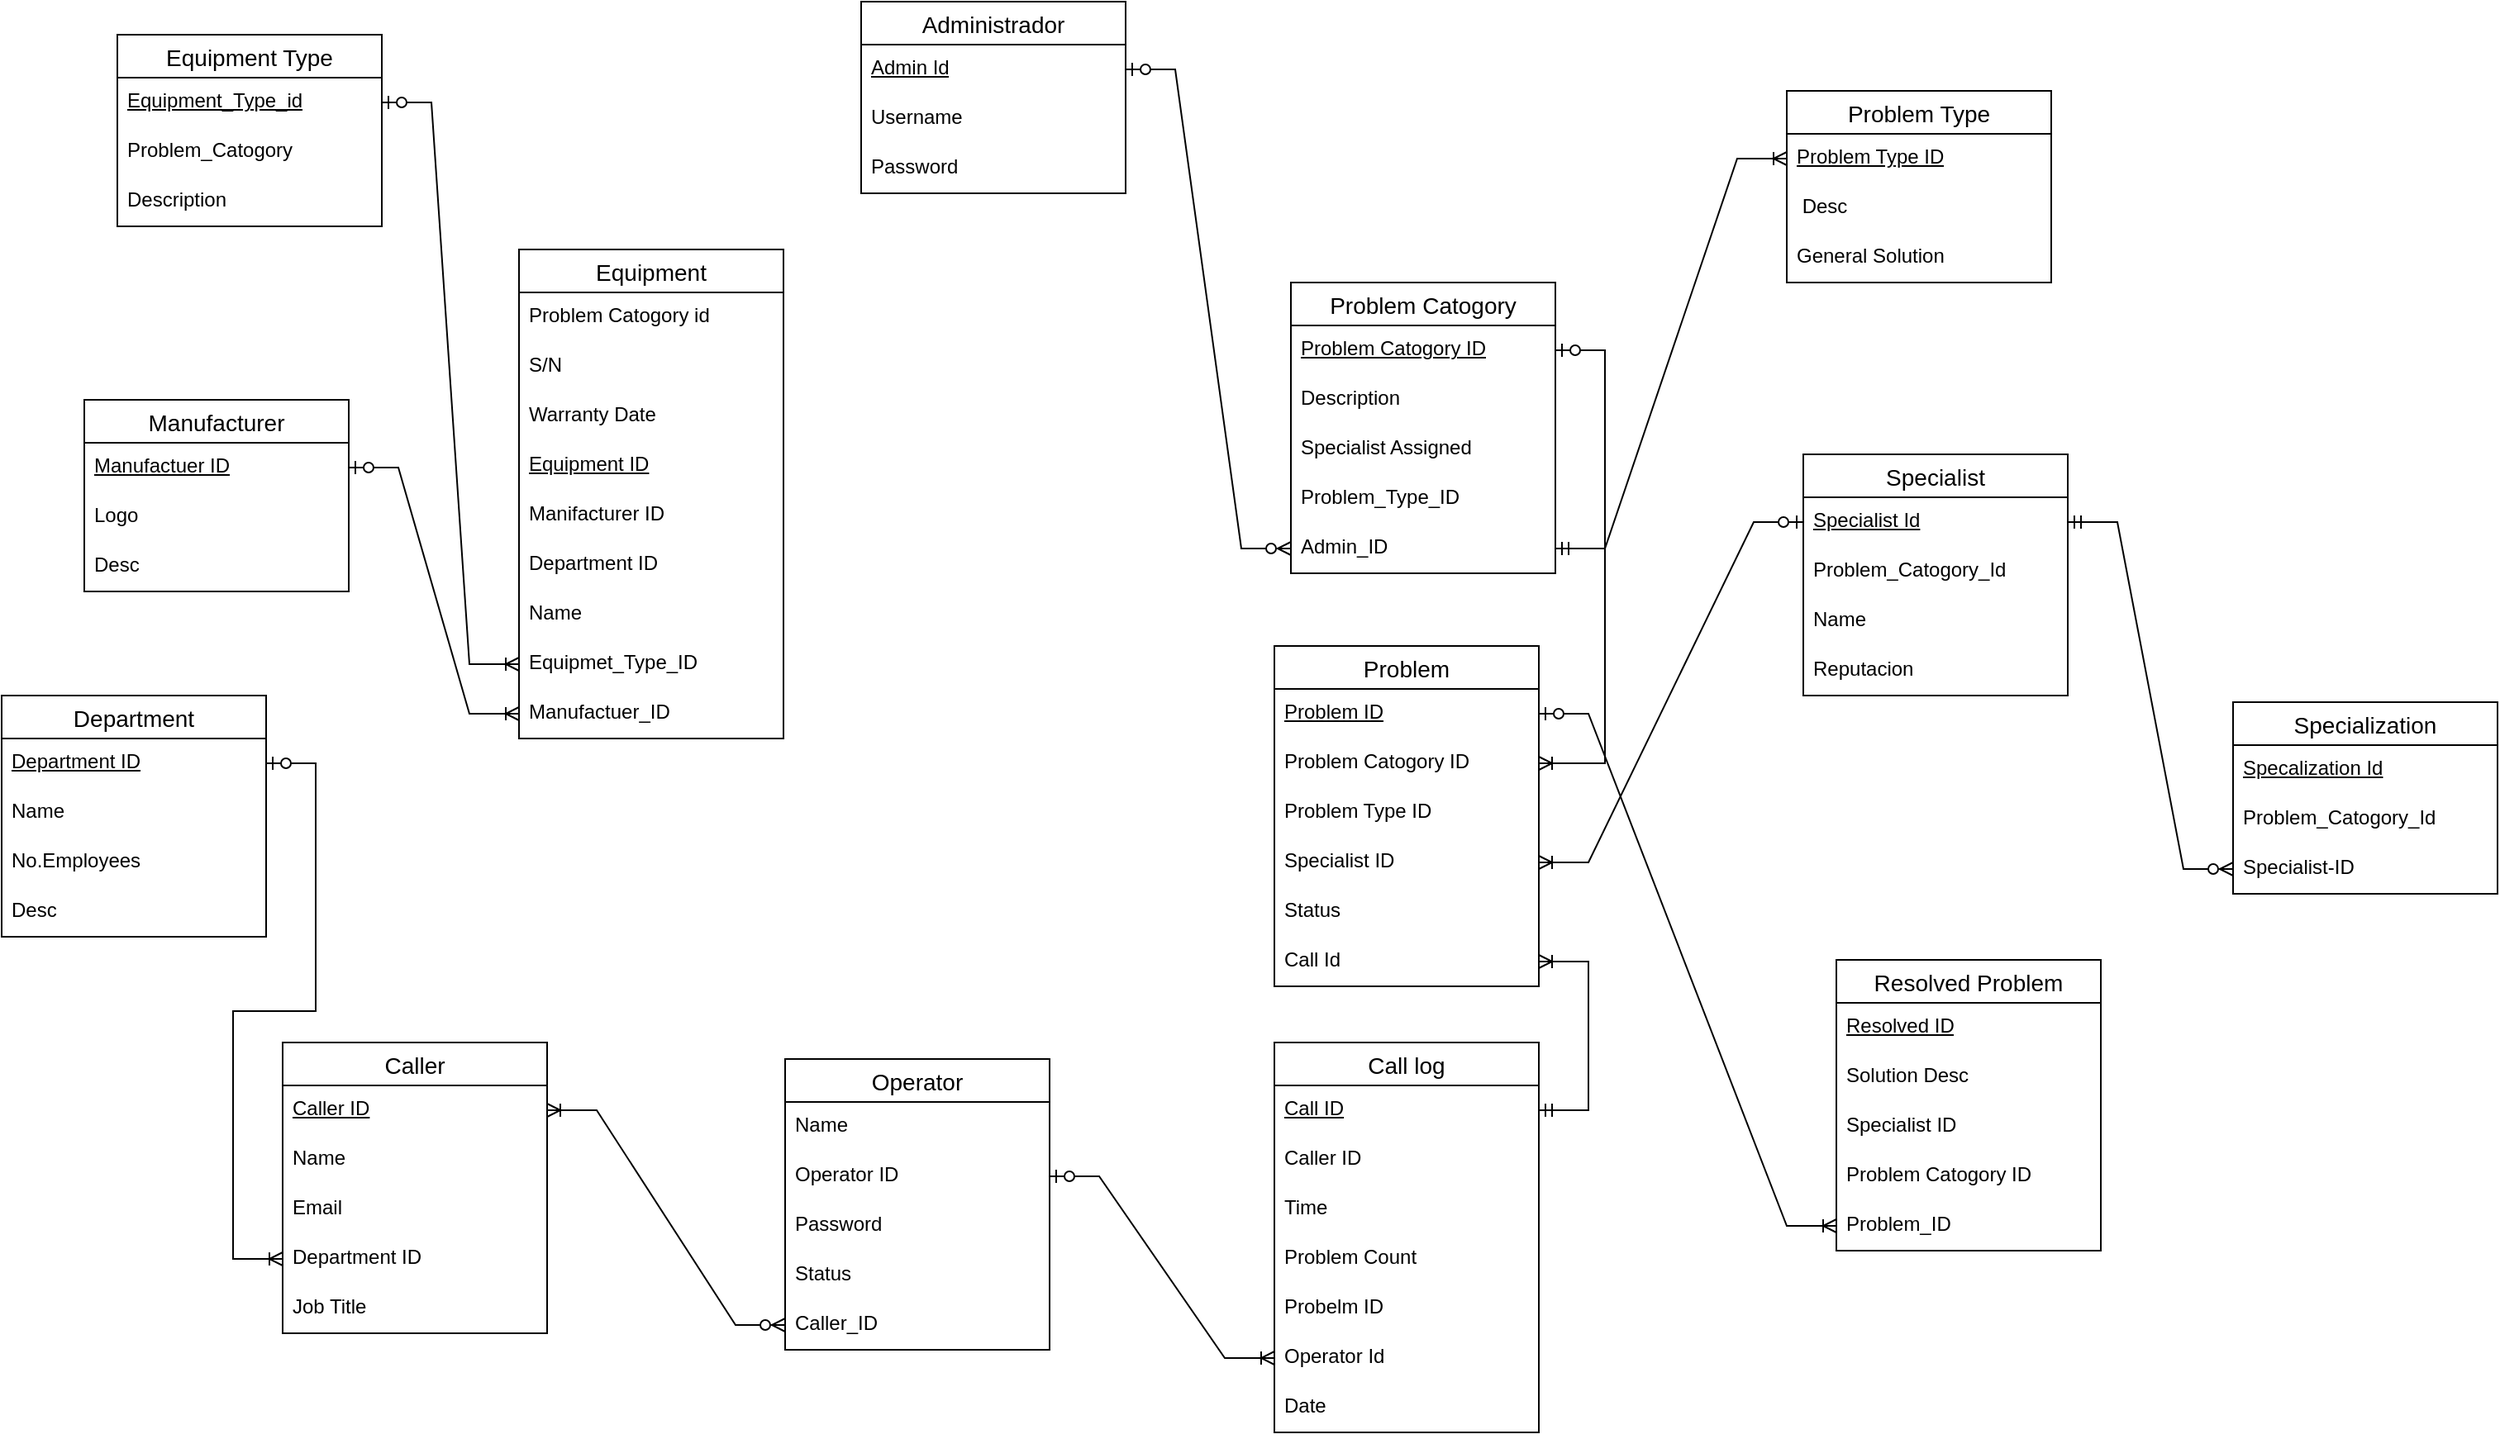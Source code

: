 <mxfile version="24.7.17">
  <diagram name="Página-1" id="YWZvAVdTHP1_MzkWAXJE">
    <mxGraphModel dx="2876" dy="1040" grid="1" gridSize="10" guides="1" tooltips="1" connect="1" arrows="1" fold="1" page="1" pageScale="1" pageWidth="827" pageHeight="1169" math="0" shadow="0">
      <root>
        <mxCell id="0" />
        <mxCell id="1" parent="0" />
        <mxCell id="xowSbuj2Z7gYmJpsl86z-18" value="Equipment Type" style="swimlane;fontStyle=0;childLayout=stackLayout;horizontal=1;startSize=26;horizontalStack=0;resizeParent=1;resizeParentMax=0;resizeLast=0;collapsible=1;marginBottom=0;align=center;fontSize=14;" parent="1" vertex="1">
          <mxGeometry x="10" y="70" width="160" height="116" as="geometry" />
        </mxCell>
        <mxCell id="xowSbuj2Z7gYmJpsl86z-19" value="&lt;span style=&quot;text-wrap-mode: nowrap; text-decoration-line: underline;&quot;&gt;Equipment_Type_id&lt;/span&gt;" style="text;strokeColor=none;fillColor=none;spacingLeft=4;spacingRight=4;overflow=hidden;rotatable=0;points=[[0,0.5],[1,0.5]];portConstraint=eastwest;fontSize=12;whiteSpace=wrap;html=1;" parent="xowSbuj2Z7gYmJpsl86z-18" vertex="1">
          <mxGeometry y="26" width="160" height="30" as="geometry" />
        </mxCell>
        <mxCell id="xowSbuj2Z7gYmJpsl86z-20" value="Problem_Catogory" style="text;strokeColor=none;fillColor=none;spacingLeft=4;spacingRight=4;overflow=hidden;rotatable=0;points=[[0,0.5],[1,0.5]];portConstraint=eastwest;fontSize=12;whiteSpace=wrap;html=1;" parent="xowSbuj2Z7gYmJpsl86z-18" vertex="1">
          <mxGeometry y="56" width="160" height="30" as="geometry" />
        </mxCell>
        <mxCell id="xowSbuj2Z7gYmJpsl86z-21" value="Description" style="text;strokeColor=none;fillColor=none;spacingLeft=4;spacingRight=4;overflow=hidden;rotatable=0;points=[[0,0.5],[1,0.5]];portConstraint=eastwest;fontSize=12;whiteSpace=wrap;html=1;" parent="xowSbuj2Z7gYmJpsl86z-18" vertex="1">
          <mxGeometry y="86" width="160" height="30" as="geometry" />
        </mxCell>
        <mxCell id="xowSbuj2Z7gYmJpsl86z-22" value="Administrador" style="swimlane;fontStyle=0;childLayout=stackLayout;horizontal=1;startSize=26;horizontalStack=0;resizeParent=1;resizeParentMax=0;resizeLast=0;collapsible=1;marginBottom=0;align=center;fontSize=14;" parent="1" vertex="1">
          <mxGeometry x="460" y="50" width="160" height="116" as="geometry" />
        </mxCell>
        <mxCell id="xowSbuj2Z7gYmJpsl86z-23" value="&lt;span style=&quot;text-wrap-mode: nowrap;&quot;&gt;&lt;u&gt;Admin Id&lt;/u&gt;&lt;/span&gt;" style="text;strokeColor=none;fillColor=none;spacingLeft=4;spacingRight=4;overflow=hidden;rotatable=0;points=[[0,0.5],[1,0.5]];portConstraint=eastwest;fontSize=12;whiteSpace=wrap;html=1;" parent="xowSbuj2Z7gYmJpsl86z-22" vertex="1">
          <mxGeometry y="26" width="160" height="30" as="geometry" />
        </mxCell>
        <mxCell id="xowSbuj2Z7gYmJpsl86z-24" value="Username" style="text;strokeColor=none;fillColor=none;spacingLeft=4;spacingRight=4;overflow=hidden;rotatable=0;points=[[0,0.5],[1,0.5]];portConstraint=eastwest;fontSize=12;whiteSpace=wrap;html=1;" parent="xowSbuj2Z7gYmJpsl86z-22" vertex="1">
          <mxGeometry y="56" width="160" height="30" as="geometry" />
        </mxCell>
        <mxCell id="xowSbuj2Z7gYmJpsl86z-25" value="Password" style="text;strokeColor=none;fillColor=none;spacingLeft=4;spacingRight=4;overflow=hidden;rotatable=0;points=[[0,0.5],[1,0.5]];portConstraint=eastwest;fontSize=12;whiteSpace=wrap;html=1;" parent="xowSbuj2Z7gYmJpsl86z-22" vertex="1">
          <mxGeometry y="86" width="160" height="30" as="geometry" />
        </mxCell>
        <mxCell id="xowSbuj2Z7gYmJpsl86z-26" value="Manufacturer" style="swimlane;fontStyle=0;childLayout=stackLayout;horizontal=1;startSize=26;horizontalStack=0;resizeParent=1;resizeParentMax=0;resizeLast=0;collapsible=1;marginBottom=0;align=center;fontSize=14;" parent="1" vertex="1">
          <mxGeometry x="-10" y="291" width="160" height="116" as="geometry" />
        </mxCell>
        <mxCell id="xowSbuj2Z7gYmJpsl86z-27" value="&lt;span style=&quot;text-wrap-mode: nowrap;&quot;&gt;&lt;u&gt;Manufactuer ID&lt;/u&gt;&lt;/span&gt;" style="text;strokeColor=none;fillColor=none;spacingLeft=4;spacingRight=4;overflow=hidden;rotatable=0;points=[[0,0.5],[1,0.5]];portConstraint=eastwest;fontSize=12;whiteSpace=wrap;html=1;" parent="xowSbuj2Z7gYmJpsl86z-26" vertex="1">
          <mxGeometry y="26" width="160" height="30" as="geometry" />
        </mxCell>
        <mxCell id="xowSbuj2Z7gYmJpsl86z-28" value="Logo" style="text;strokeColor=none;fillColor=none;spacingLeft=4;spacingRight=4;overflow=hidden;rotatable=0;points=[[0,0.5],[1,0.5]];portConstraint=eastwest;fontSize=12;whiteSpace=wrap;html=1;" parent="xowSbuj2Z7gYmJpsl86z-26" vertex="1">
          <mxGeometry y="56" width="160" height="30" as="geometry" />
        </mxCell>
        <mxCell id="xowSbuj2Z7gYmJpsl86z-29" value="Desc" style="text;strokeColor=none;fillColor=none;spacingLeft=4;spacingRight=4;overflow=hidden;rotatable=0;points=[[0,0.5],[1,0.5]];portConstraint=eastwest;fontSize=12;whiteSpace=wrap;html=1;" parent="xowSbuj2Z7gYmJpsl86z-26" vertex="1">
          <mxGeometry y="86" width="160" height="30" as="geometry" />
        </mxCell>
        <mxCell id="xowSbuj2Z7gYmJpsl86z-30" value="Department" style="swimlane;fontStyle=0;childLayout=stackLayout;horizontal=1;startSize=26;horizontalStack=0;resizeParent=1;resizeParentMax=0;resizeLast=0;collapsible=1;marginBottom=0;align=center;fontSize=14;" parent="1" vertex="1">
          <mxGeometry x="-60" y="470" width="160" height="146" as="geometry" />
        </mxCell>
        <mxCell id="xowSbuj2Z7gYmJpsl86z-31" value="&lt;span style=&quot;text-wrap-mode: nowrap;&quot;&gt;&lt;u&gt;Department ID&lt;/u&gt;&lt;/span&gt;" style="text;strokeColor=none;fillColor=none;spacingLeft=4;spacingRight=4;overflow=hidden;rotatable=0;points=[[0,0.5],[1,0.5]];portConstraint=eastwest;fontSize=12;whiteSpace=wrap;html=1;" parent="xowSbuj2Z7gYmJpsl86z-30" vertex="1">
          <mxGeometry y="26" width="160" height="30" as="geometry" />
        </mxCell>
        <mxCell id="xowSbuj2Z7gYmJpsl86z-38" value="Name" style="text;strokeColor=none;fillColor=none;spacingLeft=4;spacingRight=4;overflow=hidden;rotatable=0;points=[[0,0.5],[1,0.5]];portConstraint=eastwest;fontSize=12;whiteSpace=wrap;html=1;" parent="xowSbuj2Z7gYmJpsl86z-30" vertex="1">
          <mxGeometry y="56" width="160" height="30" as="geometry" />
        </mxCell>
        <mxCell id="xowSbuj2Z7gYmJpsl86z-37" value="No.Employees" style="text;strokeColor=none;fillColor=none;spacingLeft=4;spacingRight=4;overflow=hidden;rotatable=0;points=[[0,0.5],[1,0.5]];portConstraint=eastwest;fontSize=12;whiteSpace=wrap;html=1;" parent="xowSbuj2Z7gYmJpsl86z-30" vertex="1">
          <mxGeometry y="86" width="160" height="30" as="geometry" />
        </mxCell>
        <mxCell id="xowSbuj2Z7gYmJpsl86z-33" value="Desc" style="text;strokeColor=none;fillColor=none;spacingLeft=4;spacingRight=4;overflow=hidden;rotatable=0;points=[[0,0.5],[1,0.5]];portConstraint=eastwest;fontSize=12;whiteSpace=wrap;html=1;" parent="xowSbuj2Z7gYmJpsl86z-30" vertex="1">
          <mxGeometry y="116" width="160" height="30" as="geometry" />
        </mxCell>
        <mxCell id="xowSbuj2Z7gYmJpsl86z-39" value="Caller" style="swimlane;fontStyle=0;childLayout=stackLayout;horizontal=1;startSize=26;horizontalStack=0;resizeParent=1;resizeParentMax=0;resizeLast=0;collapsible=1;marginBottom=0;align=center;fontSize=14;" parent="1" vertex="1">
          <mxGeometry x="110" y="680" width="160" height="176" as="geometry" />
        </mxCell>
        <mxCell id="xowSbuj2Z7gYmJpsl86z-40" value="&lt;span style=&quot;text-wrap-mode: nowrap;&quot;&gt;&lt;u&gt;Caller ID&lt;/u&gt;&lt;/span&gt;" style="text;strokeColor=none;fillColor=none;spacingLeft=4;spacingRight=4;overflow=hidden;rotatable=0;points=[[0,0.5],[1,0.5]];portConstraint=eastwest;fontSize=12;whiteSpace=wrap;html=1;" parent="xowSbuj2Z7gYmJpsl86z-39" vertex="1">
          <mxGeometry y="26" width="160" height="30" as="geometry" />
        </mxCell>
        <mxCell id="xowSbuj2Z7gYmJpsl86z-44" value="Name" style="text;strokeColor=none;fillColor=none;spacingLeft=4;spacingRight=4;overflow=hidden;rotatable=0;points=[[0,0.5],[1,0.5]];portConstraint=eastwest;fontSize=12;whiteSpace=wrap;html=1;" parent="xowSbuj2Z7gYmJpsl86z-39" vertex="1">
          <mxGeometry y="56" width="160" height="30" as="geometry" />
        </mxCell>
        <mxCell id="xowSbuj2Z7gYmJpsl86z-45" value="Email" style="text;strokeColor=none;fillColor=none;spacingLeft=4;spacingRight=4;overflow=hidden;rotatable=0;points=[[0,0.5],[1,0.5]];portConstraint=eastwest;fontSize=12;whiteSpace=wrap;html=1;" parent="xowSbuj2Z7gYmJpsl86z-39" vertex="1">
          <mxGeometry y="86" width="160" height="30" as="geometry" />
        </mxCell>
        <mxCell id="xowSbuj2Z7gYmJpsl86z-42" value="Department ID" style="text;strokeColor=none;fillColor=none;spacingLeft=4;spacingRight=4;overflow=hidden;rotatable=0;points=[[0,0.5],[1,0.5]];portConstraint=eastwest;fontSize=12;whiteSpace=wrap;html=1;" parent="xowSbuj2Z7gYmJpsl86z-39" vertex="1">
          <mxGeometry y="116" width="160" height="30" as="geometry" />
        </mxCell>
        <mxCell id="xowSbuj2Z7gYmJpsl86z-43" value="Job Title" style="text;strokeColor=none;fillColor=none;spacingLeft=4;spacingRight=4;overflow=hidden;rotatable=0;points=[[0,0.5],[1,0.5]];portConstraint=eastwest;fontSize=12;whiteSpace=wrap;html=1;" parent="xowSbuj2Z7gYmJpsl86z-39" vertex="1">
          <mxGeometry y="146" width="160" height="30" as="geometry" />
        </mxCell>
        <mxCell id="xowSbuj2Z7gYmJpsl86z-46" value="Operator" style="swimlane;fontStyle=0;childLayout=stackLayout;horizontal=1;startSize=26;horizontalStack=0;resizeParent=1;resizeParentMax=0;resizeLast=0;collapsible=1;marginBottom=0;align=center;fontSize=14;" parent="1" vertex="1">
          <mxGeometry x="414" y="690" width="160" height="176" as="geometry" />
        </mxCell>
        <mxCell id="xowSbuj2Z7gYmJpsl86z-48" value="Name" style="text;strokeColor=none;fillColor=none;spacingLeft=4;spacingRight=4;overflow=hidden;rotatable=0;points=[[0,0.5],[1,0.5]];portConstraint=eastwest;fontSize=12;whiteSpace=wrap;html=1;" parent="xowSbuj2Z7gYmJpsl86z-46" vertex="1">
          <mxGeometry y="26" width="160" height="30" as="geometry" />
        </mxCell>
        <mxCell id="xowSbuj2Z7gYmJpsl86z-49" value="Operator ID" style="text;strokeColor=none;fillColor=none;spacingLeft=4;spacingRight=4;overflow=hidden;rotatable=0;points=[[0,0.5],[1,0.5]];portConstraint=eastwest;fontSize=12;whiteSpace=wrap;html=1;" parent="xowSbuj2Z7gYmJpsl86z-46" vertex="1">
          <mxGeometry y="56" width="160" height="30" as="geometry" />
        </mxCell>
        <mxCell id="xowSbuj2Z7gYmJpsl86z-50" value="Password" style="text;strokeColor=none;fillColor=none;spacingLeft=4;spacingRight=4;overflow=hidden;rotatable=0;points=[[0,0.5],[1,0.5]];portConstraint=eastwest;fontSize=12;whiteSpace=wrap;html=1;" parent="xowSbuj2Z7gYmJpsl86z-46" vertex="1">
          <mxGeometry y="86" width="160" height="30" as="geometry" />
        </mxCell>
        <mxCell id="JADsCUsp1eaNaejAfytX-50" value="Status" style="text;strokeColor=none;fillColor=none;spacingLeft=4;spacingRight=4;overflow=hidden;rotatable=0;points=[[0,0.5],[1,0.5]];portConstraint=eastwest;fontSize=12;whiteSpace=wrap;html=1;" vertex="1" parent="xowSbuj2Z7gYmJpsl86z-46">
          <mxGeometry y="116" width="160" height="30" as="geometry" />
        </mxCell>
        <mxCell id="xowSbuj2Z7gYmJpsl86z-51" value="Caller_ID" style="text;strokeColor=none;fillColor=none;spacingLeft=4;spacingRight=4;overflow=hidden;rotatable=0;points=[[0,0.5],[1,0.5]];portConstraint=eastwest;fontSize=12;whiteSpace=wrap;html=1;" parent="xowSbuj2Z7gYmJpsl86z-46" vertex="1">
          <mxGeometry y="146" width="160" height="30" as="geometry" />
        </mxCell>
        <mxCell id="xowSbuj2Z7gYmJpsl86z-52" value="Call log" style="swimlane;fontStyle=0;childLayout=stackLayout;horizontal=1;startSize=26;horizontalStack=0;resizeParent=1;resizeParentMax=0;resizeLast=0;collapsible=1;marginBottom=0;align=center;fontSize=14;" parent="1" vertex="1">
          <mxGeometry x="710" y="680" width="160" height="236" as="geometry" />
        </mxCell>
        <mxCell id="xowSbuj2Z7gYmJpsl86z-53" value="&lt;span style=&quot;text-wrap-mode: nowrap;&quot;&gt;&lt;u&gt;Call ID&lt;/u&gt;&lt;/span&gt;" style="text;strokeColor=none;fillColor=none;spacingLeft=4;spacingRight=4;overflow=hidden;rotatable=0;points=[[0,0.5],[1,0.5]];portConstraint=eastwest;fontSize=12;whiteSpace=wrap;html=1;" parent="xowSbuj2Z7gYmJpsl86z-52" vertex="1">
          <mxGeometry y="26" width="160" height="30" as="geometry" />
        </mxCell>
        <mxCell id="xowSbuj2Z7gYmJpsl86z-60" value="Caller ID" style="text;strokeColor=none;fillColor=none;spacingLeft=4;spacingRight=4;overflow=hidden;rotatable=0;points=[[0,0.5],[1,0.5]];portConstraint=eastwest;fontSize=12;whiteSpace=wrap;html=1;" parent="xowSbuj2Z7gYmJpsl86z-52" vertex="1">
          <mxGeometry y="56" width="160" height="30" as="geometry" />
        </mxCell>
        <mxCell id="xowSbuj2Z7gYmJpsl86z-61" value="Time" style="text;strokeColor=none;fillColor=none;spacingLeft=4;spacingRight=4;overflow=hidden;rotatable=0;points=[[0,0.5],[1,0.5]];portConstraint=eastwest;fontSize=12;whiteSpace=wrap;html=1;" parent="xowSbuj2Z7gYmJpsl86z-52" vertex="1">
          <mxGeometry y="86" width="160" height="30" as="geometry" />
        </mxCell>
        <mxCell id="xowSbuj2Z7gYmJpsl86z-59" value="Problem Count" style="text;strokeColor=none;fillColor=none;spacingLeft=4;spacingRight=4;overflow=hidden;rotatable=0;points=[[0,0.5],[1,0.5]];portConstraint=eastwest;fontSize=12;whiteSpace=wrap;html=1;" parent="xowSbuj2Z7gYmJpsl86z-52" vertex="1">
          <mxGeometry y="116" width="160" height="30" as="geometry" />
        </mxCell>
        <mxCell id="xowSbuj2Z7gYmJpsl86z-58" value="Probelm ID" style="text;strokeColor=none;fillColor=none;spacingLeft=4;spacingRight=4;overflow=hidden;rotatable=0;points=[[0,0.5],[1,0.5]];portConstraint=eastwest;fontSize=12;whiteSpace=wrap;html=1;" parent="xowSbuj2Z7gYmJpsl86z-52" vertex="1">
          <mxGeometry y="146" width="160" height="30" as="geometry" />
        </mxCell>
        <mxCell id="xowSbuj2Z7gYmJpsl86z-55" value="Operator Id" style="text;strokeColor=none;fillColor=none;spacingLeft=4;spacingRight=4;overflow=hidden;rotatable=0;points=[[0,0.5],[1,0.5]];portConstraint=eastwest;fontSize=12;whiteSpace=wrap;html=1;" parent="xowSbuj2Z7gYmJpsl86z-52" vertex="1">
          <mxGeometry y="176" width="160" height="30" as="geometry" />
        </mxCell>
        <mxCell id="xowSbuj2Z7gYmJpsl86z-56" value="Date" style="text;strokeColor=none;fillColor=none;spacingLeft=4;spacingRight=4;overflow=hidden;rotatable=0;points=[[0,0.5],[1,0.5]];portConstraint=eastwest;fontSize=12;whiteSpace=wrap;html=1;" parent="xowSbuj2Z7gYmJpsl86z-52" vertex="1">
          <mxGeometry y="206" width="160" height="30" as="geometry" />
        </mxCell>
        <mxCell id="xowSbuj2Z7gYmJpsl86z-62" value="Specialization" style="swimlane;fontStyle=0;childLayout=stackLayout;horizontal=1;startSize=26;horizontalStack=0;resizeParent=1;resizeParentMax=0;resizeLast=0;collapsible=1;marginBottom=0;align=center;fontSize=14;" parent="1" vertex="1">
          <mxGeometry x="1290" y="474" width="160" height="116" as="geometry" />
        </mxCell>
        <mxCell id="xowSbuj2Z7gYmJpsl86z-63" value="&lt;span style=&quot;text-wrap-mode: nowrap;&quot;&gt;&lt;u&gt;Specalization Id&lt;/u&gt;&lt;/span&gt;" style="text;strokeColor=none;fillColor=none;spacingLeft=4;spacingRight=4;overflow=hidden;rotatable=0;points=[[0,0.5],[1,0.5]];portConstraint=eastwest;fontSize=12;whiteSpace=wrap;html=1;" parent="xowSbuj2Z7gYmJpsl86z-62" vertex="1">
          <mxGeometry y="26" width="160" height="30" as="geometry" />
        </mxCell>
        <mxCell id="xowSbuj2Z7gYmJpsl86z-64" value="Problem_Catogory_Id" style="text;strokeColor=none;fillColor=none;spacingLeft=4;spacingRight=4;overflow=hidden;rotatable=0;points=[[0,0.5],[1,0.5]];portConstraint=eastwest;fontSize=12;whiteSpace=wrap;html=1;" parent="xowSbuj2Z7gYmJpsl86z-62" vertex="1">
          <mxGeometry y="56" width="160" height="30" as="geometry" />
        </mxCell>
        <mxCell id="xowSbuj2Z7gYmJpsl86z-65" value="Specialist-ID" style="text;strokeColor=none;fillColor=none;spacingLeft=4;spacingRight=4;overflow=hidden;rotatable=0;points=[[0,0.5],[1,0.5]];portConstraint=eastwest;fontSize=12;whiteSpace=wrap;html=1;" parent="xowSbuj2Z7gYmJpsl86z-62" vertex="1">
          <mxGeometry y="86" width="160" height="30" as="geometry" />
        </mxCell>
        <mxCell id="xowSbuj2Z7gYmJpsl86z-70" value="Resolved Problem" style="swimlane;fontStyle=0;childLayout=stackLayout;horizontal=1;startSize=26;horizontalStack=0;resizeParent=1;resizeParentMax=0;resizeLast=0;collapsible=1;marginBottom=0;align=center;fontSize=14;" parent="1" vertex="1">
          <mxGeometry x="1050" y="630" width="160" height="176" as="geometry" />
        </mxCell>
        <mxCell id="xowSbuj2Z7gYmJpsl86z-71" value="&lt;span style=&quot;text-wrap-mode: nowrap;&quot;&gt;&lt;u&gt;Resolved ID&lt;/u&gt;&lt;/span&gt;" style="text;strokeColor=none;fillColor=none;spacingLeft=4;spacingRight=4;overflow=hidden;rotatable=0;points=[[0,0.5],[1,0.5]];portConstraint=eastwest;fontSize=12;whiteSpace=wrap;html=1;" parent="xowSbuj2Z7gYmJpsl86z-70" vertex="1">
          <mxGeometry y="26" width="160" height="30" as="geometry" />
        </mxCell>
        <mxCell id="xowSbuj2Z7gYmJpsl86z-72" value="Solution Desc" style="text;strokeColor=none;fillColor=none;spacingLeft=4;spacingRight=4;overflow=hidden;rotatable=0;points=[[0,0.5],[1,0.5]];portConstraint=eastwest;fontSize=12;whiteSpace=wrap;html=1;" parent="xowSbuj2Z7gYmJpsl86z-70" vertex="1">
          <mxGeometry y="56" width="160" height="30" as="geometry" />
        </mxCell>
        <mxCell id="xowSbuj2Z7gYmJpsl86z-73" value="Specialist ID" style="text;strokeColor=none;fillColor=none;spacingLeft=4;spacingRight=4;overflow=hidden;rotatable=0;points=[[0,0.5],[1,0.5]];portConstraint=eastwest;fontSize=12;whiteSpace=wrap;html=1;" parent="xowSbuj2Z7gYmJpsl86z-70" vertex="1">
          <mxGeometry y="86" width="160" height="30" as="geometry" />
        </mxCell>
        <mxCell id="JADsCUsp1eaNaejAfytX-57" value="Problem Catogory ID" style="text;strokeColor=none;fillColor=none;spacingLeft=4;spacingRight=4;overflow=hidden;rotatable=0;points=[[0,0.5],[1,0.5]];portConstraint=eastwest;fontSize=12;whiteSpace=wrap;html=1;" vertex="1" parent="xowSbuj2Z7gYmJpsl86z-70">
          <mxGeometry y="116" width="160" height="30" as="geometry" />
        </mxCell>
        <mxCell id="xowSbuj2Z7gYmJpsl86z-74" value="Problem_ID" style="text;strokeColor=none;fillColor=none;spacingLeft=4;spacingRight=4;overflow=hidden;rotatable=0;points=[[0,0.5],[1,0.5]];portConstraint=eastwest;fontSize=12;whiteSpace=wrap;html=1;" parent="xowSbuj2Z7gYmJpsl86z-70" vertex="1">
          <mxGeometry y="146" width="160" height="30" as="geometry" />
        </mxCell>
        <mxCell id="JADsCUsp1eaNaejAfytX-1" value="Specialist" style="swimlane;fontStyle=0;childLayout=stackLayout;horizontal=1;startSize=26;horizontalStack=0;resizeParent=1;resizeParentMax=0;resizeLast=0;collapsible=1;marginBottom=0;align=center;fontSize=14;" vertex="1" parent="1">
          <mxGeometry x="1030" y="324" width="160" height="146" as="geometry" />
        </mxCell>
        <mxCell id="JADsCUsp1eaNaejAfytX-2" value="&lt;span style=&quot;text-wrap-mode: nowrap;&quot;&gt;&lt;u&gt;Specialist Id&lt;/u&gt;&lt;/span&gt;" style="text;strokeColor=none;fillColor=none;spacingLeft=4;spacingRight=4;overflow=hidden;rotatable=0;points=[[0,0.5],[1,0.5]];portConstraint=eastwest;fontSize=12;whiteSpace=wrap;html=1;" vertex="1" parent="JADsCUsp1eaNaejAfytX-1">
          <mxGeometry y="26" width="160" height="30" as="geometry" />
        </mxCell>
        <mxCell id="JADsCUsp1eaNaejAfytX-3" value="Problem_Catogory_Id" style="text;strokeColor=none;fillColor=none;spacingLeft=4;spacingRight=4;overflow=hidden;rotatable=0;points=[[0,0.5],[1,0.5]];portConstraint=eastwest;fontSize=12;whiteSpace=wrap;html=1;" vertex="1" parent="JADsCUsp1eaNaejAfytX-1">
          <mxGeometry y="56" width="160" height="30" as="geometry" />
        </mxCell>
        <mxCell id="JADsCUsp1eaNaejAfytX-5" value="Name" style="text;strokeColor=none;fillColor=none;spacingLeft=4;spacingRight=4;overflow=hidden;rotatable=0;points=[[0,0.5],[1,0.5]];portConstraint=eastwest;fontSize=12;whiteSpace=wrap;html=1;" vertex="1" parent="JADsCUsp1eaNaejAfytX-1">
          <mxGeometry y="86" width="160" height="30" as="geometry" />
        </mxCell>
        <mxCell id="JADsCUsp1eaNaejAfytX-4" value="Reputacion" style="text;strokeColor=none;fillColor=none;spacingLeft=4;spacingRight=4;overflow=hidden;rotatable=0;points=[[0,0.5],[1,0.5]];portConstraint=eastwest;fontSize=12;whiteSpace=wrap;html=1;" vertex="1" parent="JADsCUsp1eaNaejAfytX-1">
          <mxGeometry y="116" width="160" height="30" as="geometry" />
        </mxCell>
        <mxCell id="JADsCUsp1eaNaejAfytX-6" value="Problem Type" style="swimlane;fontStyle=0;childLayout=stackLayout;horizontal=1;startSize=26;horizontalStack=0;resizeParent=1;resizeParentMax=0;resizeLast=0;collapsible=1;marginBottom=0;align=center;fontSize=14;" vertex="1" parent="1">
          <mxGeometry x="1020" y="104" width="160" height="116" as="geometry" />
        </mxCell>
        <mxCell id="JADsCUsp1eaNaejAfytX-7" value="&lt;span style=&quot;text-wrap-mode: nowrap;&quot;&gt;&lt;u&gt;Problem Type ID&lt;/u&gt;&lt;/span&gt;" style="text;strokeColor=none;fillColor=none;spacingLeft=4;spacingRight=4;overflow=hidden;rotatable=0;points=[[0,0.5],[1,0.5]];portConstraint=eastwest;fontSize=12;whiteSpace=wrap;html=1;" vertex="1" parent="JADsCUsp1eaNaejAfytX-6">
          <mxGeometry y="26" width="160" height="30" as="geometry" />
        </mxCell>
        <mxCell id="JADsCUsp1eaNaejAfytX-8" value="&amp;nbsp;Desc" style="text;strokeColor=none;fillColor=none;spacingLeft=4;spacingRight=4;overflow=hidden;rotatable=0;points=[[0,0.5],[1,0.5]];portConstraint=eastwest;fontSize=12;whiteSpace=wrap;html=1;" vertex="1" parent="JADsCUsp1eaNaejAfytX-6">
          <mxGeometry y="56" width="160" height="30" as="geometry" />
        </mxCell>
        <mxCell id="JADsCUsp1eaNaejAfytX-9" value="General Solution" style="text;strokeColor=none;fillColor=none;spacingLeft=4;spacingRight=4;overflow=hidden;rotatable=0;points=[[0,0.5],[1,0.5]];portConstraint=eastwest;fontSize=12;whiteSpace=wrap;html=1;" vertex="1" parent="JADsCUsp1eaNaejAfytX-6">
          <mxGeometry y="86" width="160" height="30" as="geometry" />
        </mxCell>
        <mxCell id="JADsCUsp1eaNaejAfytX-15" value="Equipment" style="swimlane;fontStyle=0;childLayout=stackLayout;horizontal=1;startSize=26;horizontalStack=0;resizeParent=1;resizeParentMax=0;resizeLast=0;collapsible=1;marginBottom=0;align=center;fontSize=14;" vertex="1" parent="1">
          <mxGeometry x="253" y="200" width="160" height="296" as="geometry" />
        </mxCell>
        <mxCell id="JADsCUsp1eaNaejAfytX-17" value="Problem Catogory id" style="text;strokeColor=none;fillColor=none;spacingLeft=4;spacingRight=4;overflow=hidden;rotatable=0;points=[[0,0.5],[1,0.5]];portConstraint=eastwest;fontSize=12;whiteSpace=wrap;html=1;" vertex="1" parent="JADsCUsp1eaNaejAfytX-15">
          <mxGeometry y="26" width="160" height="30" as="geometry" />
        </mxCell>
        <mxCell id="JADsCUsp1eaNaejAfytX-21" value="S/N" style="text;strokeColor=none;fillColor=none;spacingLeft=4;spacingRight=4;overflow=hidden;rotatable=0;points=[[0,0.5],[1,0.5]];portConstraint=eastwest;fontSize=12;whiteSpace=wrap;html=1;" vertex="1" parent="JADsCUsp1eaNaejAfytX-15">
          <mxGeometry y="56" width="160" height="30" as="geometry" />
        </mxCell>
        <mxCell id="JADsCUsp1eaNaejAfytX-22" value="Warranty Date" style="text;strokeColor=none;fillColor=none;spacingLeft=4;spacingRight=4;overflow=hidden;rotatable=0;points=[[0,0.5],[1,0.5]];portConstraint=eastwest;fontSize=12;whiteSpace=wrap;html=1;" vertex="1" parent="JADsCUsp1eaNaejAfytX-15">
          <mxGeometry y="86" width="160" height="30" as="geometry" />
        </mxCell>
        <mxCell id="JADsCUsp1eaNaejAfytX-23" value="&lt;u&gt;Equipment ID&lt;/u&gt;" style="text;strokeColor=none;fillColor=none;spacingLeft=4;spacingRight=4;overflow=hidden;rotatable=0;points=[[0,0.5],[1,0.5]];portConstraint=eastwest;fontSize=12;whiteSpace=wrap;html=1;" vertex="1" parent="JADsCUsp1eaNaejAfytX-15">
          <mxGeometry y="116" width="160" height="30" as="geometry" />
        </mxCell>
        <mxCell id="JADsCUsp1eaNaejAfytX-24" value="Manifacturer ID" style="text;strokeColor=none;fillColor=none;spacingLeft=4;spacingRight=4;overflow=hidden;rotatable=0;points=[[0,0.5],[1,0.5]];portConstraint=eastwest;fontSize=12;whiteSpace=wrap;html=1;" vertex="1" parent="JADsCUsp1eaNaejAfytX-15">
          <mxGeometry y="146" width="160" height="30" as="geometry" />
        </mxCell>
        <mxCell id="JADsCUsp1eaNaejAfytX-25" value="Department ID&amp;nbsp;" style="text;strokeColor=none;fillColor=none;spacingLeft=4;spacingRight=4;overflow=hidden;rotatable=0;points=[[0,0.5],[1,0.5]];portConstraint=eastwest;fontSize=12;whiteSpace=wrap;html=1;" vertex="1" parent="JADsCUsp1eaNaejAfytX-15">
          <mxGeometry y="176" width="160" height="30" as="geometry" />
        </mxCell>
        <mxCell id="JADsCUsp1eaNaejAfytX-43" value="Name" style="text;strokeColor=none;fillColor=none;spacingLeft=4;spacingRight=4;overflow=hidden;rotatable=0;points=[[0,0.5],[1,0.5]];portConstraint=eastwest;fontSize=12;whiteSpace=wrap;html=1;" vertex="1" parent="JADsCUsp1eaNaejAfytX-15">
          <mxGeometry y="206" width="160" height="30" as="geometry" />
        </mxCell>
        <mxCell id="JADsCUsp1eaNaejAfytX-44" value="Equipmet_Type_ID" style="text;strokeColor=none;fillColor=none;spacingLeft=4;spacingRight=4;overflow=hidden;rotatable=0;points=[[0,0.5],[1,0.5]];portConstraint=eastwest;fontSize=12;whiteSpace=wrap;html=1;" vertex="1" parent="JADsCUsp1eaNaejAfytX-15">
          <mxGeometry y="236" width="160" height="30" as="geometry" />
        </mxCell>
        <mxCell id="JADsCUsp1eaNaejAfytX-18" value="Manufactuer_ID" style="text;strokeColor=none;fillColor=none;spacingLeft=4;spacingRight=4;overflow=hidden;rotatable=0;points=[[0,0.5],[1,0.5]];portConstraint=eastwest;fontSize=12;whiteSpace=wrap;html=1;" vertex="1" parent="JADsCUsp1eaNaejAfytX-15">
          <mxGeometry y="266" width="160" height="30" as="geometry" />
        </mxCell>
        <mxCell id="JADsCUsp1eaNaejAfytX-26" value="Problem" style="swimlane;fontStyle=0;childLayout=stackLayout;horizontal=1;startSize=26;horizontalStack=0;resizeParent=1;resizeParentMax=0;resizeLast=0;collapsible=1;marginBottom=0;align=center;fontSize=14;" vertex="1" parent="1">
          <mxGeometry x="710" y="440" width="160" height="206" as="geometry" />
        </mxCell>
        <mxCell id="JADsCUsp1eaNaejAfytX-27" value="&lt;span style=&quot;text-wrap-mode: nowrap;&quot;&gt;&lt;u&gt;Problem ID&lt;/u&gt;&lt;/span&gt;" style="text;strokeColor=none;fillColor=none;spacingLeft=4;spacingRight=4;overflow=hidden;rotatable=0;points=[[0,0.5],[1,0.5]];portConstraint=eastwest;fontSize=12;whiteSpace=wrap;html=1;" vertex="1" parent="JADsCUsp1eaNaejAfytX-26">
          <mxGeometry y="26" width="160" height="30" as="geometry" />
        </mxCell>
        <mxCell id="JADsCUsp1eaNaejAfytX-28" value="Problem Catogory ID" style="text;strokeColor=none;fillColor=none;spacingLeft=4;spacingRight=4;overflow=hidden;rotatable=0;points=[[0,0.5],[1,0.5]];portConstraint=eastwest;fontSize=12;whiteSpace=wrap;html=1;" vertex="1" parent="JADsCUsp1eaNaejAfytX-26">
          <mxGeometry y="56" width="160" height="30" as="geometry" />
        </mxCell>
        <mxCell id="JADsCUsp1eaNaejAfytX-29" value="Problem Type ID" style="text;strokeColor=none;fillColor=none;spacingLeft=4;spacingRight=4;overflow=hidden;rotatable=0;points=[[0,0.5],[1,0.5]];portConstraint=eastwest;fontSize=12;whiteSpace=wrap;html=1;" vertex="1" parent="JADsCUsp1eaNaejAfytX-26">
          <mxGeometry y="86" width="160" height="30" as="geometry" />
        </mxCell>
        <mxCell id="JADsCUsp1eaNaejAfytX-30" value="Specialist ID" style="text;strokeColor=none;fillColor=none;spacingLeft=4;spacingRight=4;overflow=hidden;rotatable=0;points=[[0,0.5],[1,0.5]];portConstraint=eastwest;fontSize=12;whiteSpace=wrap;html=1;" vertex="1" parent="JADsCUsp1eaNaejAfytX-26">
          <mxGeometry y="116" width="160" height="30" as="geometry" />
        </mxCell>
        <mxCell id="JADsCUsp1eaNaejAfytX-31" value="Status" style="text;strokeColor=none;fillColor=none;spacingLeft=4;spacingRight=4;overflow=hidden;rotatable=0;points=[[0,0.5],[1,0.5]];portConstraint=eastwest;fontSize=12;whiteSpace=wrap;html=1;" vertex="1" parent="JADsCUsp1eaNaejAfytX-26">
          <mxGeometry y="146" width="160" height="30" as="geometry" />
        </mxCell>
        <mxCell id="JADsCUsp1eaNaejAfytX-32" value="Call Id" style="text;strokeColor=none;fillColor=none;spacingLeft=4;spacingRight=4;overflow=hidden;rotatable=0;points=[[0,0.5],[1,0.5]];portConstraint=eastwest;fontSize=12;whiteSpace=wrap;html=1;" vertex="1" parent="JADsCUsp1eaNaejAfytX-26">
          <mxGeometry y="176" width="160" height="30" as="geometry" />
        </mxCell>
        <mxCell id="JADsCUsp1eaNaejAfytX-34" value="Problem Catogory" style="swimlane;fontStyle=0;childLayout=stackLayout;horizontal=1;startSize=26;horizontalStack=0;resizeParent=1;resizeParentMax=0;resizeLast=0;collapsible=1;marginBottom=0;align=center;fontSize=14;" vertex="1" parent="1">
          <mxGeometry x="720" y="220" width="160" height="176" as="geometry" />
        </mxCell>
        <mxCell id="JADsCUsp1eaNaejAfytX-36" value="&lt;u&gt;Problem Catogory ID&lt;/u&gt;" style="text;strokeColor=none;fillColor=none;spacingLeft=4;spacingRight=4;overflow=hidden;rotatable=0;points=[[0,0.5],[1,0.5]];portConstraint=eastwest;fontSize=12;whiteSpace=wrap;html=1;" vertex="1" parent="JADsCUsp1eaNaejAfytX-34">
          <mxGeometry y="26" width="160" height="30" as="geometry" />
        </mxCell>
        <mxCell id="JADsCUsp1eaNaejAfytX-37" value="Description" style="text;strokeColor=none;fillColor=none;spacingLeft=4;spacingRight=4;overflow=hidden;rotatable=0;points=[[0,0.5],[1,0.5]];portConstraint=eastwest;fontSize=12;whiteSpace=wrap;html=1;" vertex="1" parent="JADsCUsp1eaNaejAfytX-34">
          <mxGeometry y="56" width="160" height="30" as="geometry" />
        </mxCell>
        <mxCell id="JADsCUsp1eaNaejAfytX-61" value="Specialist Assigned" style="text;strokeColor=none;fillColor=none;spacingLeft=4;spacingRight=4;overflow=hidden;rotatable=0;points=[[0,0.5],[1,0.5]];portConstraint=eastwest;fontSize=12;whiteSpace=wrap;html=1;" vertex="1" parent="JADsCUsp1eaNaejAfytX-34">
          <mxGeometry y="86" width="160" height="30" as="geometry" />
        </mxCell>
        <mxCell id="JADsCUsp1eaNaejAfytX-64" value="Problem_Type_ID" style="text;strokeColor=none;fillColor=none;spacingLeft=4;spacingRight=4;overflow=hidden;rotatable=0;points=[[0,0.5],[1,0.5]];portConstraint=eastwest;fontSize=12;whiteSpace=wrap;html=1;" vertex="1" parent="JADsCUsp1eaNaejAfytX-34">
          <mxGeometry y="116" width="160" height="30" as="geometry" />
        </mxCell>
        <mxCell id="JADsCUsp1eaNaejAfytX-38" value="Admin_ID" style="text;strokeColor=none;fillColor=none;spacingLeft=4;spacingRight=4;overflow=hidden;rotatable=0;points=[[0,0.5],[1,0.5]];portConstraint=eastwest;fontSize=12;whiteSpace=wrap;html=1;" vertex="1" parent="JADsCUsp1eaNaejAfytX-34">
          <mxGeometry y="146" width="160" height="30" as="geometry" />
        </mxCell>
        <mxCell id="JADsCUsp1eaNaejAfytX-48" value="" style="edgeStyle=entityRelationEdgeStyle;fontSize=12;html=1;endArrow=ERoneToMany;startArrow=ERzeroToOne;rounded=0;exitX=1;exitY=0.5;exitDx=0;exitDy=0;entryX=0;entryY=0.5;entryDx=0;entryDy=0;" edge="1" parent="1" source="xowSbuj2Z7gYmJpsl86z-31" target="xowSbuj2Z7gYmJpsl86z-42">
          <mxGeometry width="100" height="100" relative="1" as="geometry">
            <mxPoint x="410" y="580" as="sourcePoint" />
            <mxPoint x="510" y="480" as="targetPoint" />
          </mxGeometry>
        </mxCell>
        <mxCell id="JADsCUsp1eaNaejAfytX-51" value="" style="edgeStyle=entityRelationEdgeStyle;fontSize=12;html=1;endArrow=ERoneToMany;startArrow=ERzeroToMany;rounded=0;exitX=0;exitY=0.5;exitDx=0;exitDy=0;entryX=1;entryY=0.5;entryDx=0;entryDy=0;" edge="1" parent="1" source="xowSbuj2Z7gYmJpsl86z-51" target="xowSbuj2Z7gYmJpsl86z-40">
          <mxGeometry width="100" height="100" relative="1" as="geometry">
            <mxPoint x="410" y="680" as="sourcePoint" />
            <mxPoint x="510" y="580" as="targetPoint" />
          </mxGeometry>
        </mxCell>
        <mxCell id="JADsCUsp1eaNaejAfytX-52" value="" style="edgeStyle=entityRelationEdgeStyle;fontSize=12;html=1;endArrow=ERoneToMany;startArrow=ERzeroToOne;rounded=0;exitX=1;exitY=0.5;exitDx=0;exitDy=0;entryX=0;entryY=0.5;entryDx=0;entryDy=0;" edge="1" parent="1" source="xowSbuj2Z7gYmJpsl86z-19" target="JADsCUsp1eaNaejAfytX-44">
          <mxGeometry width="100" height="100" relative="1" as="geometry">
            <mxPoint x="220" y="110" as="sourcePoint" />
            <mxPoint x="510" y="580" as="targetPoint" />
          </mxGeometry>
        </mxCell>
        <mxCell id="JADsCUsp1eaNaejAfytX-53" value="" style="edgeStyle=entityRelationEdgeStyle;fontSize=12;html=1;endArrow=ERoneToMany;startArrow=ERzeroToOne;rounded=0;exitX=1;exitY=0.5;exitDx=0;exitDy=0;entryX=0;entryY=0.5;entryDx=0;entryDy=0;" edge="1" parent="1" source="xowSbuj2Z7gYmJpsl86z-27" target="JADsCUsp1eaNaejAfytX-18">
          <mxGeometry width="100" height="100" relative="1" as="geometry">
            <mxPoint x="180" y="121" as="sourcePoint" />
            <mxPoint x="280" y="461" as="targetPoint" />
          </mxGeometry>
        </mxCell>
        <mxCell id="JADsCUsp1eaNaejAfytX-54" value="" style="edgeStyle=entityRelationEdgeStyle;fontSize=12;html=1;endArrow=ERoneToMany;startArrow=ERzeroToOne;rounded=0;exitX=1;exitY=0.5;exitDx=0;exitDy=0;entryX=0;entryY=0.5;entryDx=0;entryDy=0;" edge="1" parent="1" source="xowSbuj2Z7gYmJpsl86z-49" target="xowSbuj2Z7gYmJpsl86z-55">
          <mxGeometry width="100" height="100" relative="1" as="geometry">
            <mxPoint x="410" y="680" as="sourcePoint" />
            <mxPoint x="510" y="580" as="targetPoint" />
          </mxGeometry>
        </mxCell>
        <mxCell id="JADsCUsp1eaNaejAfytX-55" value="" style="edgeStyle=entityRelationEdgeStyle;fontSize=12;html=1;endArrow=ERoneToMany;startArrow=ERmandOne;rounded=0;entryX=1;entryY=0.5;entryDx=0;entryDy=0;" edge="1" parent="1" source="xowSbuj2Z7gYmJpsl86z-53" target="JADsCUsp1eaNaejAfytX-32">
          <mxGeometry width="100" height="100" relative="1" as="geometry">
            <mxPoint x="630" y="600" as="sourcePoint" />
            <mxPoint x="650" y="448" as="targetPoint" />
          </mxGeometry>
        </mxCell>
        <mxCell id="JADsCUsp1eaNaejAfytX-58" value="" style="edgeStyle=entityRelationEdgeStyle;fontSize=12;html=1;endArrow=ERoneToMany;startArrow=ERzeroToOne;rounded=0;" edge="1" parent="1" source="JADsCUsp1eaNaejAfytX-27" target="xowSbuj2Z7gYmJpsl86z-74">
          <mxGeometry width="100" height="100" relative="1" as="geometry">
            <mxPoint x="450" y="640" as="sourcePoint" />
            <mxPoint x="550" y="540" as="targetPoint" />
          </mxGeometry>
        </mxCell>
        <mxCell id="JADsCUsp1eaNaejAfytX-59" value="" style="edgeStyle=entityRelationEdgeStyle;fontSize=12;html=1;endArrow=ERoneToMany;startArrow=ERzeroToOne;rounded=0;" edge="1" parent="1" source="JADsCUsp1eaNaejAfytX-2" target="JADsCUsp1eaNaejAfytX-30">
          <mxGeometry width="100" height="100" relative="1" as="geometry">
            <mxPoint x="450" y="620" as="sourcePoint" />
            <mxPoint x="550" y="520" as="targetPoint" />
          </mxGeometry>
        </mxCell>
        <mxCell id="JADsCUsp1eaNaejAfytX-60" value="" style="edgeStyle=entityRelationEdgeStyle;fontSize=12;html=1;endArrow=ERoneToMany;startArrow=ERzeroToOne;rounded=0;" edge="1" parent="1" source="JADsCUsp1eaNaejAfytX-36" target="JADsCUsp1eaNaejAfytX-28">
          <mxGeometry width="100" height="100" relative="1" as="geometry">
            <mxPoint x="1010" y="375" as="sourcePoint" />
            <mxPoint x="880" y="581" as="targetPoint" />
          </mxGeometry>
        </mxCell>
        <mxCell id="JADsCUsp1eaNaejAfytX-63" value="" style="edgeStyle=entityRelationEdgeStyle;fontSize=12;html=1;endArrow=ERoneToMany;startArrow=ERmandOne;rounded=0;" edge="1" parent="1" source="JADsCUsp1eaNaejAfytX-38" target="JADsCUsp1eaNaejAfytX-7">
          <mxGeometry width="100" height="100" relative="1" as="geometry">
            <mxPoint x="450" y="420" as="sourcePoint" />
            <mxPoint x="550" y="320" as="targetPoint" />
          </mxGeometry>
        </mxCell>
        <mxCell id="JADsCUsp1eaNaejAfytX-65" value="" style="edgeStyle=entityRelationEdgeStyle;fontSize=12;html=1;endArrow=ERzeroToMany;startArrow=ERzeroToOne;rounded=0;" edge="1" parent="1" source="xowSbuj2Z7gYmJpsl86z-23" target="JADsCUsp1eaNaejAfytX-38">
          <mxGeometry width="100" height="100" relative="1" as="geometry">
            <mxPoint x="680" y="300" as="sourcePoint" />
            <mxPoint x="780" y="200" as="targetPoint" />
          </mxGeometry>
        </mxCell>
        <mxCell id="JADsCUsp1eaNaejAfytX-66" value="" style="edgeStyle=entityRelationEdgeStyle;fontSize=12;html=1;endArrow=ERzeroToMany;startArrow=ERmandOne;rounded=0;" edge="1" parent="1" source="JADsCUsp1eaNaejAfytX-2" target="xowSbuj2Z7gYmJpsl86z-65">
          <mxGeometry width="100" height="100" relative="1" as="geometry">
            <mxPoint x="680" y="600" as="sourcePoint" />
            <mxPoint x="780" y="500" as="targetPoint" />
          </mxGeometry>
        </mxCell>
      </root>
    </mxGraphModel>
  </diagram>
</mxfile>
